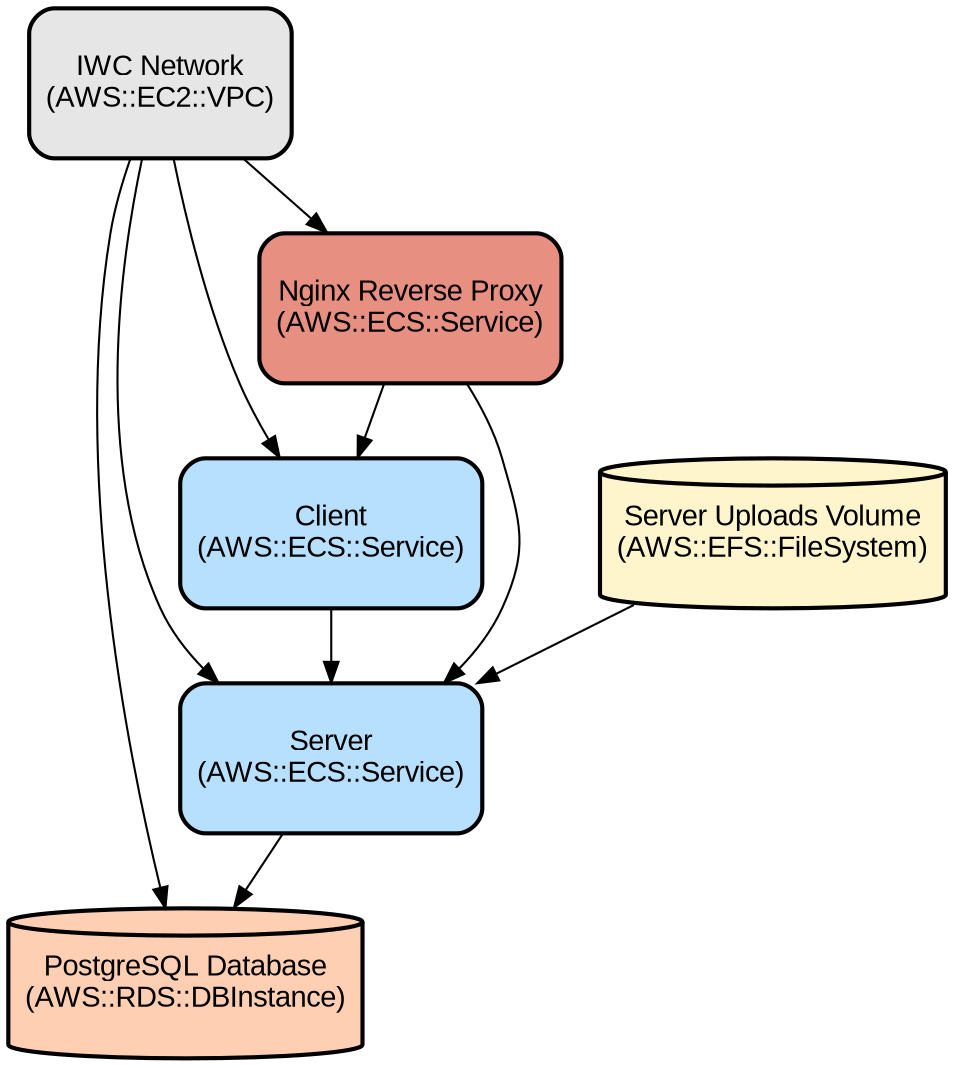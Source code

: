 digraph INFRA {
  node [ color = "black", fillcolor = "#E6E6E6", height =1, style = "filled,bold,rounded", fontname = "Arial" ];
  "PostgreSQL Database" [ label = "PostgreSQL Database
(AWS::RDS::DBInstance)", shape =cylinder, fillcolor = "#FFCFB3" ];
  "Server" [ label = "Server
(AWS::ECS::Service)", shape =rectangle, fillcolor = "#B7E0FF" ];
  "Client" [ label = "Client
(AWS::ECS::Service)", shape =rectangle, fillcolor = "#B7E0FF" ];
  "Nginx Reverse Proxy" [ label = "Nginx Reverse Proxy
(AWS::ECS::Service)", shape =rectangle, fillcolor = "#E78F81" ];
  "Server Uploads Volume" [ label = "Server Uploads Volume
(AWS::EFS::FileSystem)", shape =cylinder, fillcolor = "#FFF5CD" ];
  "IWC Network" [ label = "IWC Network
(AWS::EC2::VPC)", shape =rectangle ];
  "Server" -> "PostgreSQL Database";
  "Client" -> "Server";
  "Nginx Reverse Proxy" -> "Client";
  "Nginx Reverse Proxy" -> "Server";
  "Server Uploads Volume" -> "Server";
  "IWC Network" -> "PostgreSQL Database";
  "IWC Network" -> "Server";
  "IWC Network" -> "Client";
  "IWC Network" -> "Nginx Reverse Proxy";
}
